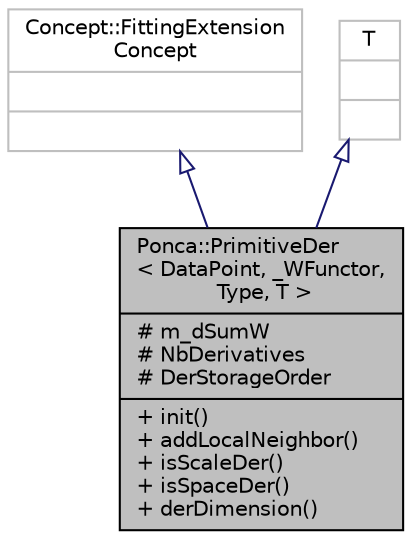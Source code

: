 digraph "Ponca::PrimitiveDer&lt; DataPoint, _WFunctor, Type, T &gt;"
{
 // INTERACTIVE_SVG=YES
 // LATEX_PDF_SIZE
  bgcolor="transparent";
  edge [fontname="Helvetica",fontsize="10",labelfontname="Helvetica",labelfontsize="10"];
  node [fontname="Helvetica",fontsize="10",shape=record];
  Node1 [label="{Ponca::PrimitiveDer\l\< DataPoint, _WFunctor,\l Type, T \>\n|# m_dSumW\l# NbDerivatives\l# DerStorageOrder\l|+ init()\l+ addLocalNeighbor()\l+ isScaleDer()\l+ isSpaceDer()\l+ derDimension()\l}",height=0.2,width=0.4,color="black", fillcolor="grey75", style="filled", fontcolor="black",tooltip="Generic class performing the Fit derivation."];
  Node2 -> Node1 [dir="back",color="midnightblue",fontsize="10",style="solid",arrowtail="onormal",fontname="Helvetica"];
  Node2 [label="{Concept::FittingExtension\lConcept\n||}",height=0.2,width=0.4,color="grey75",tooltip=" "];
  Node3 -> Node1 [dir="back",color="midnightblue",fontsize="10",style="solid",arrowtail="onormal",fontname="Helvetica"];
  Node3 [label="{T\n||}",height=0.2,width=0.4,color="grey75",tooltip=" "];
}
